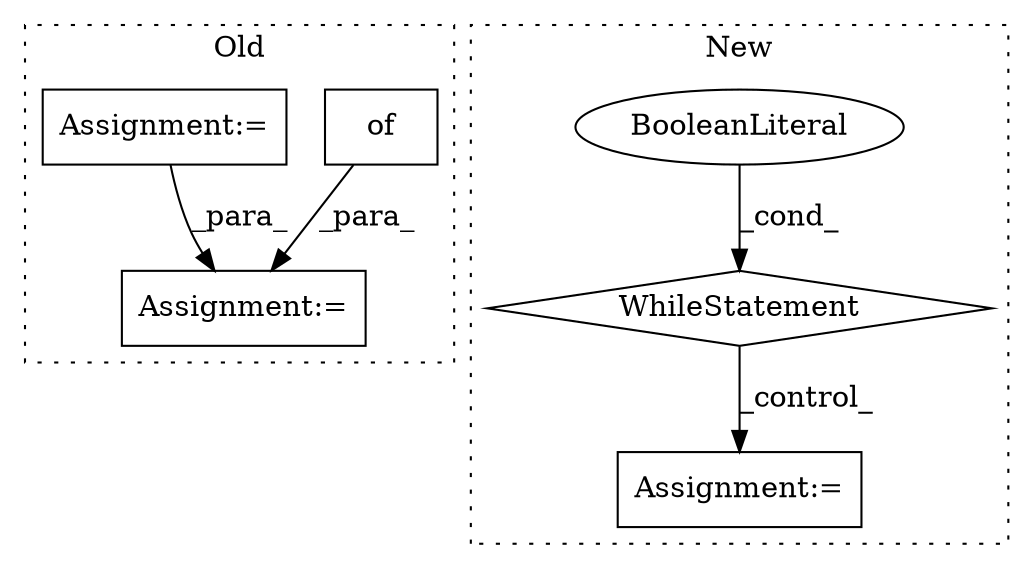 digraph G {
subgraph cluster0 {
1 [label="of" a="32" s="2288" l="4" shape="box"];
4 [label="Assignment:=" a="7" s="2642" l="1" shape="box"];
6 [label="Assignment:=" a="7" s="2564" l="1" shape="box"];
label = "Old";
style="dotted";
}
subgraph cluster1 {
2 [label="WhileStatement" a="61" s="3055,3066" l="7,2" shape="diamond"];
3 [label="Assignment:=" a="7" s="3104" l="1" shape="box"];
5 [label="BooleanLiteral" a="9" s="3062" l="4" shape="ellipse"];
label = "New";
style="dotted";
}
1 -> 4 [label="_para_"];
2 -> 3 [label="_control_"];
5 -> 2 [label="_cond_"];
6 -> 4 [label="_para_"];
}